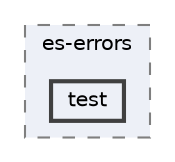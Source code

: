 digraph "test"
{
 // INTERACTIVE_SVG=YES
 // LATEX_PDF_SIZE
  bgcolor="transparent";
  edge [fontname=Helvetica,fontsize=10,labelfontname=Helvetica,labelfontsize=10];
  node [fontname=Helvetica,fontsize=10,shape=box,height=0.2,width=0.4];
  compound=true
  subgraph clusterdir_3cfa9dd588111be5f4a00530e3a45048 {
    graph [ bgcolor="#edf0f7", pencolor="grey50", label="es-errors", fontname=Helvetica,fontsize=10 style="filled,dashed", URL="dir_3cfa9dd588111be5f4a00530e3a45048.html",tooltip=""]
  dir_26772ccf3fa33955ddff60660c132368 [label="test", fillcolor="#edf0f7", color="grey25", style="filled,bold", URL="dir_26772ccf3fa33955ddff60660c132368.html",tooltip=""];
  }
}
